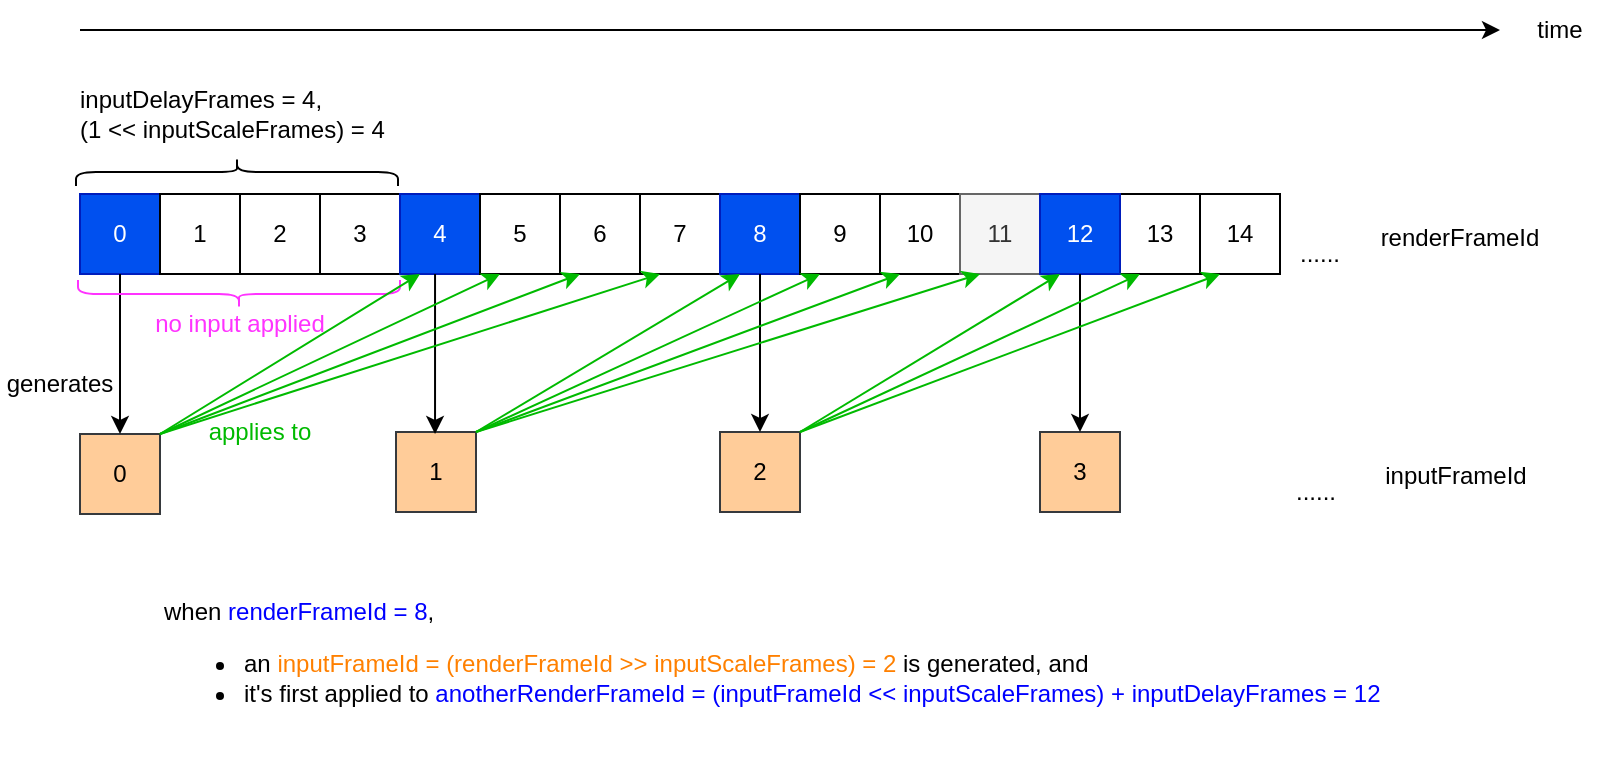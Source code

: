 <mxfile version="16.0.2" type="device"><diagram id="TvRU_T4V9W8q_-9leCnt" name="InputDelayIntro"><mxGraphModel dx="869" dy="1759" grid="1" gridSize="10" guides="1" tooltips="1" connect="1" arrows="1" fold="1" page="1" pageScale="1" pageWidth="827" pageHeight="1169" math="0" shadow="0"><root><mxCell id="0"/><mxCell id="1" parent="0"/><mxCell id="qvO5TGdjQP_BT2-l8Eeu-1" value="0" style="rounded=0;whiteSpace=wrap;html=1;fillColor=#0050ef;strokeColor=#001DBC;fontColor=#ffffff;" vertex="1" parent="1"><mxGeometry x="40" y="80" width="40" height="40" as="geometry"/></mxCell><mxCell id="qvO5TGdjQP_BT2-l8Eeu-2" value="" style="endArrow=classic;html=1;rounded=0;" edge="1" parent="1" target="qvO5TGdjQP_BT2-l8Eeu-3"><mxGeometry width="50" height="50" relative="1" as="geometry"><mxPoint x="40" y="-2" as="sourcePoint"/><mxPoint x="690" y="-2" as="targetPoint"/></mxGeometry></mxCell><mxCell id="qvO5TGdjQP_BT2-l8Eeu-3" value="time" style="text;html=1;strokeColor=none;fillColor=none;align=center;verticalAlign=middle;whiteSpace=wrap;rounded=0;" vertex="1" parent="1"><mxGeometry x="750" y="-17" width="60" height="30" as="geometry"/></mxCell><mxCell id="qvO5TGdjQP_BT2-l8Eeu-7" value="1" style="rounded=0;whiteSpace=wrap;html=1;" vertex="1" parent="1"><mxGeometry x="80" y="80" width="40" height="40" as="geometry"/></mxCell><mxCell id="qvO5TGdjQP_BT2-l8Eeu-8" value="2" style="rounded=0;whiteSpace=wrap;html=1;" vertex="1" parent="1"><mxGeometry x="120" y="80" width="40" height="40" as="geometry"/></mxCell><mxCell id="qvO5TGdjQP_BT2-l8Eeu-9" value="3" style="rounded=0;whiteSpace=wrap;html=1;" vertex="1" parent="1"><mxGeometry x="160" y="80" width="40" height="40" as="geometry"/></mxCell><mxCell id="qvO5TGdjQP_BT2-l8Eeu-10" value="4" style="rounded=0;whiteSpace=wrap;html=1;fillColor=#0050ef;strokeColor=#001DBC;fontColor=#ffffff;" vertex="1" parent="1"><mxGeometry x="200" y="80" width="40" height="40" as="geometry"/></mxCell><mxCell id="qvO5TGdjQP_BT2-l8Eeu-11" value="5" style="rounded=0;whiteSpace=wrap;html=1;" vertex="1" parent="1"><mxGeometry x="240" y="80" width="40" height="40" as="geometry"/></mxCell><mxCell id="qvO5TGdjQP_BT2-l8Eeu-12" value="6" style="rounded=0;whiteSpace=wrap;html=1;" vertex="1" parent="1"><mxGeometry x="280" y="80" width="40" height="40" as="geometry"/></mxCell><mxCell id="qvO5TGdjQP_BT2-l8Eeu-13" value="7" style="rounded=0;whiteSpace=wrap;html=1;" vertex="1" parent="1"><mxGeometry x="320" y="80" width="40" height="40" as="geometry"/></mxCell><mxCell id="qvO5TGdjQP_BT2-l8Eeu-14" value="8" style="rounded=0;whiteSpace=wrap;html=1;fillColor=#0050ef;strokeColor=#001DBC;fontColor=#ffffff;" vertex="1" parent="1"><mxGeometry x="360" y="80" width="40" height="40" as="geometry"/></mxCell><mxCell id="qvO5TGdjQP_BT2-l8Eeu-15" value="9" style="rounded=0;whiteSpace=wrap;html=1;" vertex="1" parent="1"><mxGeometry x="400" y="80" width="40" height="40" as="geometry"/></mxCell><mxCell id="qvO5TGdjQP_BT2-l8Eeu-16" value="10" style="rounded=0;whiteSpace=wrap;html=1;" vertex="1" parent="1"><mxGeometry x="440" y="80" width="40" height="40" as="geometry"/></mxCell><mxCell id="qvO5TGdjQP_BT2-l8Eeu-17" value="11" style="rounded=0;whiteSpace=wrap;html=1;fillColor=#f5f5f5;strokeColor=#666666;fontColor=#333333;" vertex="1" parent="1"><mxGeometry x="480" y="80" width="40" height="40" as="geometry"/></mxCell><mxCell id="qvO5TGdjQP_BT2-l8Eeu-18" value="13" style="rounded=0;whiteSpace=wrap;html=1;" vertex="1" parent="1"><mxGeometry x="560" y="80" width="40" height="40" as="geometry"/></mxCell><mxCell id="qvO5TGdjQP_BT2-l8Eeu-19" value="12" style="rounded=0;whiteSpace=wrap;html=1;fillColor=#0050ef;strokeColor=#001DBC;fontColor=#ffffff;" vertex="1" parent="1"><mxGeometry x="520" y="80" width="40" height="40" as="geometry"/></mxCell><mxCell id="qvO5TGdjQP_BT2-l8Eeu-20" value="14" style="rounded=0;whiteSpace=wrap;html=1;" vertex="1" parent="1"><mxGeometry x="600" y="80" width="40" height="40" as="geometry"/></mxCell><mxCell id="qvO5TGdjQP_BT2-l8Eeu-23" value="renderFrameId" style="text;html=1;strokeColor=none;fillColor=none;align=center;verticalAlign=middle;whiteSpace=wrap;rounded=0;" vertex="1" parent="1"><mxGeometry x="690" y="84" width="80" height="36" as="geometry"/></mxCell><mxCell id="qvO5TGdjQP_BT2-l8Eeu-24" value="......" style="text;html=1;strokeColor=none;fillColor=none;align=center;verticalAlign=middle;whiteSpace=wrap;rounded=0;" vertex="1" parent="1"><mxGeometry x="630" y="95" width="60" height="30" as="geometry"/></mxCell><mxCell id="qvO5TGdjQP_BT2-l8Eeu-25" value="0" style="rounded=0;whiteSpace=wrap;html=1;fillColor=#ffcc99;strokeColor=#36393d;" vertex="1" parent="1"><mxGeometry x="40" y="200" width="40" height="40" as="geometry"/></mxCell><mxCell id="qvO5TGdjQP_BT2-l8Eeu-29" value="1" style="rounded=0;whiteSpace=wrap;html=1;fillColor=#ffcc99;strokeColor=#36393d;" vertex="1" parent="1"><mxGeometry x="198" y="199" width="40" height="40" as="geometry"/></mxCell><mxCell id="qvO5TGdjQP_BT2-l8Eeu-33" value="2" style="rounded=0;whiteSpace=wrap;html=1;fillColor=#ffcc99;strokeColor=#36393d;" vertex="1" parent="1"><mxGeometry x="360" y="199" width="40" height="40" as="geometry"/></mxCell><mxCell id="qvO5TGdjQP_BT2-l8Eeu-38" value="3" style="rounded=0;whiteSpace=wrap;html=1;fillColor=#ffcc99;strokeColor=#36393d;" vertex="1" parent="1"><mxGeometry x="520" y="199" width="40" height="40" as="geometry"/></mxCell><mxCell id="qvO5TGdjQP_BT2-l8Eeu-40" value="inputFrameId" style="text;html=1;strokeColor=none;fillColor=none;align=center;verticalAlign=middle;whiteSpace=wrap;rounded=0;" vertex="1" parent="1"><mxGeometry x="688" y="203" width="80" height="36" as="geometry"/></mxCell><mxCell id="qvO5TGdjQP_BT2-l8Eeu-41" value="......" style="text;html=1;strokeColor=none;fillColor=none;align=center;verticalAlign=middle;whiteSpace=wrap;rounded=0;" vertex="1" parent="1"><mxGeometry x="628" y="214" width="60" height="30" as="geometry"/></mxCell><mxCell id="qvO5TGdjQP_BT2-l8Eeu-42" value="" style="shape=curlyBracket;whiteSpace=wrap;html=1;rounded=1;rotation=90;" vertex="1" parent="1"><mxGeometry x="111.5" y="-11.5" width="14" height="161" as="geometry"/></mxCell><mxCell id="qvO5TGdjQP_BT2-l8Eeu-43" value="inputDelayFrames = 4,&lt;br&gt;(1 &amp;lt;&amp;lt; inputScaleFrames) = 4" style="text;html=1;strokeColor=none;fillColor=none;align=left;verticalAlign=middle;whiteSpace=wrap;rounded=0;" vertex="1" parent="1"><mxGeometry x="38" y="25" width="169" height="30" as="geometry"/></mxCell><mxCell id="qvO5TGdjQP_BT2-l8Eeu-44" value="" style="endArrow=classic;html=1;rounded=0;exitX=0.5;exitY=1;exitDx=0;exitDy=0;entryX=0.5;entryY=0;entryDx=0;entryDy=0;" edge="1" parent="1" source="qvO5TGdjQP_BT2-l8Eeu-1" target="qvO5TGdjQP_BT2-l8Eeu-25"><mxGeometry width="50" height="50" relative="1" as="geometry"><mxPoint x="380" y="100" as="sourcePoint"/><mxPoint x="430" y="50" as="targetPoint"/></mxGeometry></mxCell><mxCell id="qvO5TGdjQP_BT2-l8Eeu-45" value="" style="endArrow=classic;html=1;rounded=0;exitX=0.5;exitY=1;exitDx=0;exitDy=0;entryX=0.5;entryY=0;entryDx=0;entryDy=0;" edge="1" parent="1"><mxGeometry width="50" height="50" relative="1" as="geometry"><mxPoint x="217.52" y="120" as="sourcePoint"/><mxPoint x="217.52" y="200" as="targetPoint"/></mxGeometry></mxCell><mxCell id="qvO5TGdjQP_BT2-l8Eeu-46" value="when &lt;font color=&quot;#0000ff&quot;&gt;renderFrameId = 8&lt;/font&gt;, &lt;br&gt;&lt;ul&gt;&lt;li&gt;an &lt;font color=&quot;#ff8000&quot;&gt;inputFrameId = (renderFrameId &amp;gt;&amp;gt; inputScaleFrames) = 2&lt;/font&gt; is generated,&amp;nbsp;and &lt;/li&gt;&lt;li&gt;it's first applied to &lt;font color=&quot;#0000ff&quot;&gt;anotherRenderFrameId = (inputFrameId &amp;lt;&amp;lt; inputScaleFrames) + inputDelayFrames = 12&lt;/font&gt;&amp;nbsp;&amp;nbsp;&lt;/li&gt;&lt;/ul&gt;" style="text;html=1;strokeColor=none;fillColor=none;align=left;verticalAlign=middle;whiteSpace=wrap;rounded=0;" vertex="1" parent="1"><mxGeometry x="80" y="260" width="640" height="110" as="geometry"/></mxCell><mxCell id="qvO5TGdjQP_BT2-l8Eeu-49" value="" style="shape=curlyBracket;whiteSpace=wrap;html=1;rounded=1;rotation=-90;strokeColor=#FF33FF;" vertex="1" parent="1"><mxGeometry x="112.5" y="49.5" width="14" height="161" as="geometry"/></mxCell><mxCell id="qvO5TGdjQP_BT2-l8Eeu-50" value="&lt;font color=&quot;#ff33ff&quot;&gt;no input applied&lt;/font&gt;" style="text;html=1;strokeColor=none;fillColor=none;align=center;verticalAlign=middle;whiteSpace=wrap;rounded=0;fontColor=#0000FF;" vertex="1" parent="1"><mxGeometry x="63.75" y="130" width="111.5" height="30" as="geometry"/></mxCell><mxCell id="qvO5TGdjQP_BT2-l8Eeu-51" value="&lt;font color=&quot;#000000&quot;&gt;generates&lt;/font&gt;" style="text;html=1;strokeColor=none;fillColor=none;align=center;verticalAlign=middle;whiteSpace=wrap;rounded=0;fontColor=#FF33FF;" vertex="1" parent="1"><mxGeometry y="160" width="60" height="30" as="geometry"/></mxCell><mxCell id="qvO5TGdjQP_BT2-l8Eeu-53" value="" style="endArrow=classic;html=1;rounded=0;exitX=0.5;exitY=1;exitDx=0;exitDy=0;entryX=0.5;entryY=0;entryDx=0;entryDy=0;" edge="1" parent="1" source="qvO5TGdjQP_BT2-l8Eeu-14" target="qvO5TGdjQP_BT2-l8Eeu-33"><mxGeometry width="50" height="50" relative="1" as="geometry"><mxPoint x="300.52" y="130" as="sourcePoint"/><mxPoint x="300.52" y="210" as="targetPoint"/></mxGeometry></mxCell><mxCell id="qvO5TGdjQP_BT2-l8Eeu-54" value="" style="endArrow=classic;html=1;rounded=0;exitX=0.5;exitY=1;exitDx=0;exitDy=0;entryX=0.5;entryY=0;entryDx=0;entryDy=0;" edge="1" parent="1" source="qvO5TGdjQP_BT2-l8Eeu-19" target="qvO5TGdjQP_BT2-l8Eeu-38"><mxGeometry width="50" height="50" relative="1" as="geometry"><mxPoint x="503" y="126" as="sourcePoint"/><mxPoint x="503" y="205" as="targetPoint"/></mxGeometry></mxCell><mxCell id="qvO5TGdjQP_BT2-l8Eeu-55" value="" style="endArrow=classic;html=1;rounded=0;fontColor=#000000;exitX=1;exitY=0;exitDx=0;exitDy=0;entryX=0.25;entryY=1;entryDx=0;entryDy=0;strokeColor=#00BA00;" edge="1" parent="1" source="qvO5TGdjQP_BT2-l8Eeu-25" target="qvO5TGdjQP_BT2-l8Eeu-10"><mxGeometry width="50" height="50" relative="1" as="geometry"><mxPoint x="310" y="200" as="sourcePoint"/><mxPoint x="360" y="150" as="targetPoint"/></mxGeometry></mxCell><mxCell id="qvO5TGdjQP_BT2-l8Eeu-56" value="" style="endArrow=classic;html=1;rounded=0;fontColor=#000000;exitX=1;exitY=0;exitDx=0;exitDy=0;entryX=0.25;entryY=1;entryDx=0;entryDy=0;strokeColor=#00BA00;" edge="1" parent="1" source="qvO5TGdjQP_BT2-l8Eeu-25" target="qvO5TGdjQP_BT2-l8Eeu-11"><mxGeometry width="50" height="50" relative="1" as="geometry"><mxPoint x="90" y="210" as="sourcePoint"/><mxPoint x="220" y="130" as="targetPoint"/></mxGeometry></mxCell><mxCell id="qvO5TGdjQP_BT2-l8Eeu-57" value="" style="endArrow=classic;html=1;rounded=0;fontColor=#000000;exitX=1;exitY=0;exitDx=0;exitDy=0;entryX=0.25;entryY=1;entryDx=0;entryDy=0;strokeColor=#00BA00;" edge="1" parent="1" source="qvO5TGdjQP_BT2-l8Eeu-25" target="qvO5TGdjQP_BT2-l8Eeu-12"><mxGeometry width="50" height="50" relative="1" as="geometry"><mxPoint x="90" y="210" as="sourcePoint"/><mxPoint x="260" y="130" as="targetPoint"/></mxGeometry></mxCell><mxCell id="qvO5TGdjQP_BT2-l8Eeu-58" value="" style="endArrow=classic;html=1;rounded=0;fontColor=#000000;exitX=1;exitY=0;exitDx=0;exitDy=0;entryX=0.25;entryY=1;entryDx=0;entryDy=0;strokeColor=#00BA00;" edge="1" parent="1" source="qvO5TGdjQP_BT2-l8Eeu-25" target="qvO5TGdjQP_BT2-l8Eeu-13"><mxGeometry width="50" height="50" relative="1" as="geometry"><mxPoint x="90" y="210" as="sourcePoint"/><mxPoint x="300" y="130" as="targetPoint"/></mxGeometry></mxCell><mxCell id="qvO5TGdjQP_BT2-l8Eeu-59" value="applies to" style="text;html=1;strokeColor=none;fillColor=none;align=center;verticalAlign=middle;whiteSpace=wrap;rounded=0;fontColor=#00BA00;" vertex="1" parent="1"><mxGeometry x="100" y="184" width="60" height="30" as="geometry"/></mxCell><mxCell id="qvO5TGdjQP_BT2-l8Eeu-60" value="" style="endArrow=classic;html=1;rounded=0;fontColor=#000000;exitX=1;exitY=0;exitDx=0;exitDy=0;entryX=0.25;entryY=1;entryDx=0;entryDy=0;strokeColor=#00BA00;" edge="1" parent="1" source="qvO5TGdjQP_BT2-l8Eeu-29" target="qvO5TGdjQP_BT2-l8Eeu-14"><mxGeometry width="50" height="50" relative="1" as="geometry"><mxPoint x="233" y="210" as="sourcePoint"/><mxPoint x="363" y="130" as="targetPoint"/></mxGeometry></mxCell><mxCell id="qvO5TGdjQP_BT2-l8Eeu-61" value="" style="endArrow=classic;html=1;rounded=0;fontColor=#000000;exitX=1;exitY=0;exitDx=0;exitDy=0;entryX=0.25;entryY=1;entryDx=0;entryDy=0;strokeColor=#00BA00;" edge="1" parent="1" source="qvO5TGdjQP_BT2-l8Eeu-29" target="qvO5TGdjQP_BT2-l8Eeu-15"><mxGeometry width="50" height="50" relative="1" as="geometry"><mxPoint x="90" y="210" as="sourcePoint"/><mxPoint x="260" y="130" as="targetPoint"/></mxGeometry></mxCell><mxCell id="qvO5TGdjQP_BT2-l8Eeu-62" value="" style="endArrow=classic;html=1;rounded=0;fontColor=#000000;exitX=1;exitY=0;exitDx=0;exitDy=0;entryX=0.25;entryY=1;entryDx=0;entryDy=0;strokeColor=#00BA00;" edge="1" parent="1" source="qvO5TGdjQP_BT2-l8Eeu-29" target="qvO5TGdjQP_BT2-l8Eeu-16"><mxGeometry width="50" height="50" relative="1" as="geometry"><mxPoint x="90" y="210" as="sourcePoint"/><mxPoint x="300" y="130" as="targetPoint"/></mxGeometry></mxCell><mxCell id="qvO5TGdjQP_BT2-l8Eeu-63" value="" style="endArrow=classic;html=1;rounded=0;fontColor=#000000;exitX=1;exitY=0;exitDx=0;exitDy=0;entryX=0.25;entryY=1;entryDx=0;entryDy=0;strokeColor=#00BA00;" edge="1" parent="1" source="qvO5TGdjQP_BT2-l8Eeu-29" target="qvO5TGdjQP_BT2-l8Eeu-17"><mxGeometry width="50" height="50" relative="1" as="geometry"><mxPoint x="250" y="220" as="sourcePoint"/><mxPoint x="500" y="140" as="targetPoint"/></mxGeometry></mxCell><mxCell id="qvO5TGdjQP_BT2-l8Eeu-64" value="" style="endArrow=classic;html=1;rounded=0;fontColor=#000000;exitX=1;exitY=0;exitDx=0;exitDy=0;entryX=0.25;entryY=1;entryDx=0;entryDy=0;strokeColor=#00BA00;" edge="1" parent="1" source="qvO5TGdjQP_BT2-l8Eeu-33" target="qvO5TGdjQP_BT2-l8Eeu-19"><mxGeometry width="50" height="50" relative="1" as="geometry"><mxPoint x="434" y="244" as="sourcePoint"/><mxPoint x="566" y="165" as="targetPoint"/></mxGeometry></mxCell><mxCell id="qvO5TGdjQP_BT2-l8Eeu-65" value="" style="endArrow=classic;html=1;rounded=0;fontColor=#000000;exitX=1;exitY=0;exitDx=0;exitDy=0;entryX=0.25;entryY=1;entryDx=0;entryDy=0;strokeColor=#00BA00;" edge="1" parent="1" source="qvO5TGdjQP_BT2-l8Eeu-33" target="qvO5TGdjQP_BT2-l8Eeu-18"><mxGeometry width="50" height="50" relative="1" as="geometry"><mxPoint x="410" y="209" as="sourcePoint"/><mxPoint x="540" y="130" as="targetPoint"/></mxGeometry></mxCell><mxCell id="qvO5TGdjQP_BT2-l8Eeu-66" value="" style="endArrow=classic;html=1;rounded=0;fontColor=#000000;exitX=1;exitY=0;exitDx=0;exitDy=0;entryX=0.25;entryY=1;entryDx=0;entryDy=0;strokeColor=#00BA00;" edge="1" parent="1" source="qvO5TGdjQP_BT2-l8Eeu-33" target="qvO5TGdjQP_BT2-l8Eeu-20"><mxGeometry width="50" height="50" relative="1" as="geometry"><mxPoint x="248" y="209" as="sourcePoint"/><mxPoint x="460" y="130" as="targetPoint"/></mxGeometry></mxCell></root></mxGraphModel></diagram></mxfile>